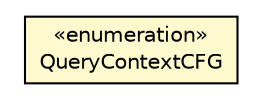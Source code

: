 #!/usr/local/bin/dot
#
# Class diagram 
# Generated by UMLGraph version R5_6-24-gf6e263 (http://www.umlgraph.org/)
#

digraph G {
	edge [fontname="Helvetica",fontsize=10,labelfontname="Helvetica",labelfontsize=10];
	node [fontname="Helvetica",fontsize=10,shape=plaintext];
	nodesep=0.25;
	ranksep=0.5;
	// com.orientechnologies.lucene.query.OLuceneQueryContext.QueryContextCFG
	c2422293 [label=<<table title="com.orientechnologies.lucene.query.OLuceneQueryContext.QueryContextCFG" border="0" cellborder="1" cellspacing="0" cellpadding="2" port="p" bgcolor="lemonChiffon" href="./OLuceneQueryContext.QueryContextCFG.html">
		<tr><td><table border="0" cellspacing="0" cellpadding="1">
<tr><td align="center" balign="center"> &#171;enumeration&#187; </td></tr>
<tr><td align="center" balign="center"> QueryContextCFG </td></tr>
		</table></td></tr>
		</table>>, URL="./OLuceneQueryContext.QueryContextCFG.html", fontname="Helvetica", fontcolor="black", fontsize=10.0];
}

